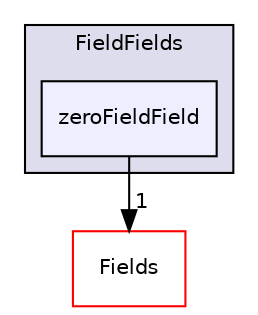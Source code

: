 digraph "src/OpenFOAM/fields/FieldFields/zeroFieldField" {
  bgcolor=transparent;
  compound=true
  node [ fontsize="10", fontname="Helvetica"];
  edge [ labelfontsize="10", labelfontname="Helvetica"];
  subgraph clusterdir_8eb3a7b50b56ddbfb00a2ddef0a44ff7 {
    graph [ bgcolor="#ddddee", pencolor="black", label="FieldFields" fontname="Helvetica", fontsize="10", URL="dir_8eb3a7b50b56ddbfb00a2ddef0a44ff7.html"]
  dir_542f5ae3a881aab504a3c0a271bc794e [shape=box, label="zeroFieldField", style="filled", fillcolor="#eeeeff", pencolor="black", URL="dir_542f5ae3a881aab504a3c0a271bc794e.html"];
  }
  dir_7d364942a13d3ce50f6681364b448a98 [shape=box label="Fields" color="red" URL="dir_7d364942a13d3ce50f6681364b448a98.html"];
  dir_542f5ae3a881aab504a3c0a271bc794e->dir_7d364942a13d3ce50f6681364b448a98 [headlabel="1", labeldistance=1.5 headhref="dir_002032_002033.html"];
}
